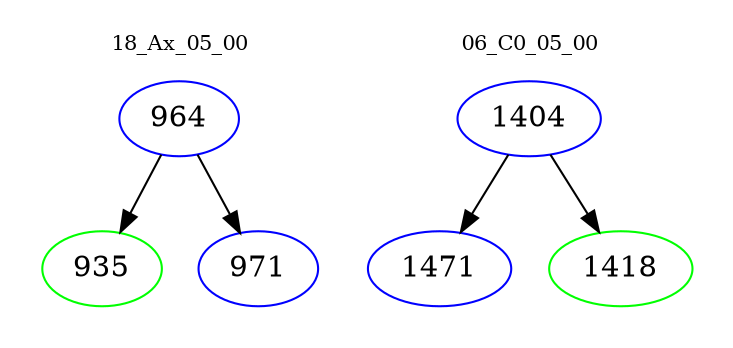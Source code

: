 digraph{
subgraph cluster_0 {
color = white
label = "18_Ax_05_00";
fontsize=10;
T0_964 [label="964", color="blue"]
T0_964 -> T0_935 [color="black"]
T0_935 [label="935", color="green"]
T0_964 -> T0_971 [color="black"]
T0_971 [label="971", color="blue"]
}
subgraph cluster_1 {
color = white
label = "06_C0_05_00";
fontsize=10;
T1_1404 [label="1404", color="blue"]
T1_1404 -> T1_1471 [color="black"]
T1_1471 [label="1471", color="blue"]
T1_1404 -> T1_1418 [color="black"]
T1_1418 [label="1418", color="green"]
}
}
